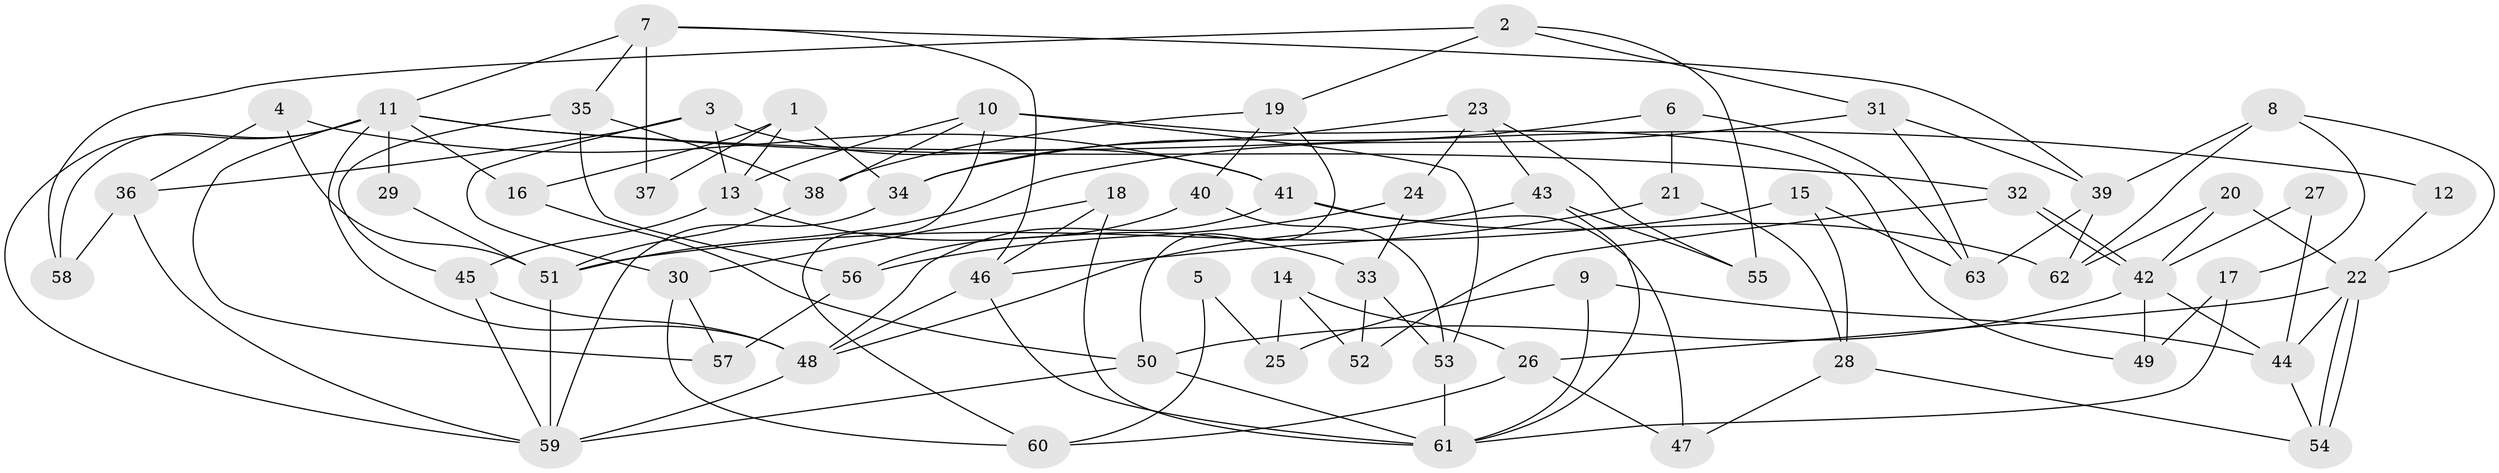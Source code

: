 // coarse degree distribution, {2: 0.10810810810810811, 5: 0.35135135135135137, 8: 0.05405405405405406, 4: 0.24324324324324326, 7: 0.05405405405405406, 3: 0.13513513513513514, 6: 0.05405405405405406}
// Generated by graph-tools (version 1.1) at 2025/54/03/04/25 21:54:57]
// undirected, 63 vertices, 126 edges
graph export_dot {
graph [start="1"]
  node [color=gray90,style=filled];
  1;
  2;
  3;
  4;
  5;
  6;
  7;
  8;
  9;
  10;
  11;
  12;
  13;
  14;
  15;
  16;
  17;
  18;
  19;
  20;
  21;
  22;
  23;
  24;
  25;
  26;
  27;
  28;
  29;
  30;
  31;
  32;
  33;
  34;
  35;
  36;
  37;
  38;
  39;
  40;
  41;
  42;
  43;
  44;
  45;
  46;
  47;
  48;
  49;
  50;
  51;
  52;
  53;
  54;
  55;
  56;
  57;
  58;
  59;
  60;
  61;
  62;
  63;
  1 -- 13;
  1 -- 16;
  1 -- 34;
  1 -- 37;
  2 -- 58;
  2 -- 19;
  2 -- 31;
  2 -- 55;
  3 -- 30;
  3 -- 36;
  3 -- 13;
  3 -- 41;
  4 -- 51;
  4 -- 41;
  4 -- 36;
  5 -- 60;
  5 -- 25;
  6 -- 63;
  6 -- 34;
  6 -- 21;
  7 -- 35;
  7 -- 11;
  7 -- 37;
  7 -- 39;
  7 -- 46;
  8 -- 17;
  8 -- 62;
  8 -- 22;
  8 -- 39;
  9 -- 61;
  9 -- 44;
  9 -- 25;
  10 -- 13;
  10 -- 38;
  10 -- 49;
  10 -- 53;
  10 -- 60;
  11 -- 48;
  11 -- 59;
  11 -- 12;
  11 -- 16;
  11 -- 29;
  11 -- 32;
  11 -- 57;
  11 -- 58;
  12 -- 22;
  13 -- 45;
  13 -- 33;
  14 -- 26;
  14 -- 52;
  14 -- 25;
  15 -- 51;
  15 -- 63;
  15 -- 28;
  16 -- 50;
  17 -- 61;
  17 -- 49;
  18 -- 46;
  18 -- 61;
  18 -- 30;
  19 -- 40;
  19 -- 50;
  19 -- 38;
  20 -- 42;
  20 -- 22;
  20 -- 62;
  21 -- 46;
  21 -- 28;
  22 -- 54;
  22 -- 54;
  22 -- 26;
  22 -- 44;
  23 -- 43;
  23 -- 34;
  23 -- 24;
  23 -- 55;
  24 -- 56;
  24 -- 33;
  26 -- 47;
  26 -- 60;
  27 -- 44;
  27 -- 42;
  28 -- 47;
  28 -- 54;
  29 -- 51;
  30 -- 60;
  30 -- 57;
  31 -- 39;
  31 -- 51;
  31 -- 63;
  32 -- 42;
  32 -- 42;
  32 -- 52;
  33 -- 52;
  33 -- 53;
  34 -- 59;
  35 -- 45;
  35 -- 38;
  35 -- 56;
  36 -- 59;
  36 -- 58;
  38 -- 51;
  39 -- 62;
  39 -- 63;
  40 -- 56;
  40 -- 53;
  41 -- 62;
  41 -- 47;
  41 -- 48;
  42 -- 44;
  42 -- 49;
  42 -- 50;
  43 -- 55;
  43 -- 61;
  43 -- 48;
  44 -- 54;
  45 -- 48;
  45 -- 59;
  46 -- 48;
  46 -- 61;
  48 -- 59;
  50 -- 61;
  50 -- 59;
  51 -- 59;
  53 -- 61;
  56 -- 57;
}
